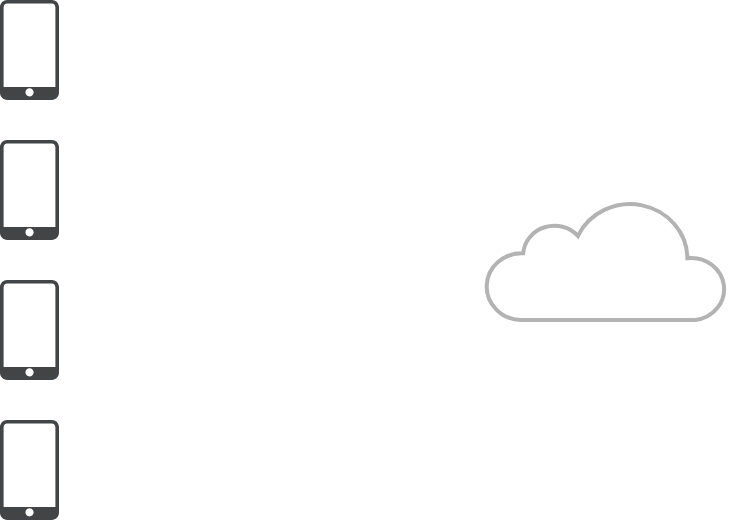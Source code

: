 <mxfile version="24.8.3">
  <diagram name="Page-1" id="THVUXLUAPRuHUd8sM5LI">
    <mxGraphModel dx="580" dy="780" grid="1" gridSize="10" guides="1" tooltips="1" connect="1" arrows="1" fold="1" page="1" pageScale="1" pageWidth="827" pageHeight="1169" math="0" shadow="0">
      <root>
        <mxCell id="0" />
        <mxCell id="1" parent="0" />
        <mxCell id="9wepOmyHBJnFKQ0IWQCW-47" value="" style="html=1;verticalLabelPosition=bottom;align=center;labelBackgroundColor=#ffffff;verticalAlign=top;strokeWidth=2;strokeColor=#B3B3B3;shadow=0;dashed=0;shape=mxgraph.ios7.icons.cloud;" vertex="1" parent="1">
          <mxGeometry x="353" y="140" width="120" height="60" as="geometry" />
        </mxCell>
        <mxCell id="9wepOmyHBJnFKQ0IWQCW-48" value="" style="sketch=0;pointerEvents=1;shadow=0;dashed=0;html=1;strokeColor=none;fillColor=#434445;aspect=fixed;labelPosition=center;verticalLabelPosition=bottom;verticalAlign=top;align=center;outlineConnect=0;shape=mxgraph.vvd.phone;" vertex="1" parent="1">
          <mxGeometry x="110" y="40" width="29.5" height="50" as="geometry" />
        </mxCell>
        <mxCell id="9wepOmyHBJnFKQ0IWQCW-49" value="" style="sketch=0;pointerEvents=1;shadow=0;dashed=0;html=1;strokeColor=none;fillColor=#434445;aspect=fixed;labelPosition=center;verticalLabelPosition=bottom;verticalAlign=top;align=center;outlineConnect=0;shape=mxgraph.vvd.phone;" vertex="1" parent="1">
          <mxGeometry x="110" y="110" width="29.5" height="50" as="geometry" />
        </mxCell>
        <mxCell id="9wepOmyHBJnFKQ0IWQCW-50" value="" style="sketch=0;pointerEvents=1;shadow=0;dashed=0;html=1;strokeColor=none;fillColor=#434445;aspect=fixed;labelPosition=center;verticalLabelPosition=bottom;verticalAlign=top;align=center;outlineConnect=0;shape=mxgraph.vvd.phone;" vertex="1" parent="1">
          <mxGeometry x="110" y="180" width="29.5" height="50" as="geometry" />
        </mxCell>
        <mxCell id="9wepOmyHBJnFKQ0IWQCW-51" value="" style="sketch=0;pointerEvents=1;shadow=0;dashed=0;html=1;strokeColor=none;fillColor=#434445;aspect=fixed;labelPosition=center;verticalLabelPosition=bottom;verticalAlign=top;align=center;outlineConnect=0;shape=mxgraph.vvd.phone;" vertex="1" parent="1">
          <mxGeometry x="110" y="250" width="29.5" height="50" as="geometry" />
        </mxCell>
      </root>
    </mxGraphModel>
  </diagram>
</mxfile>
